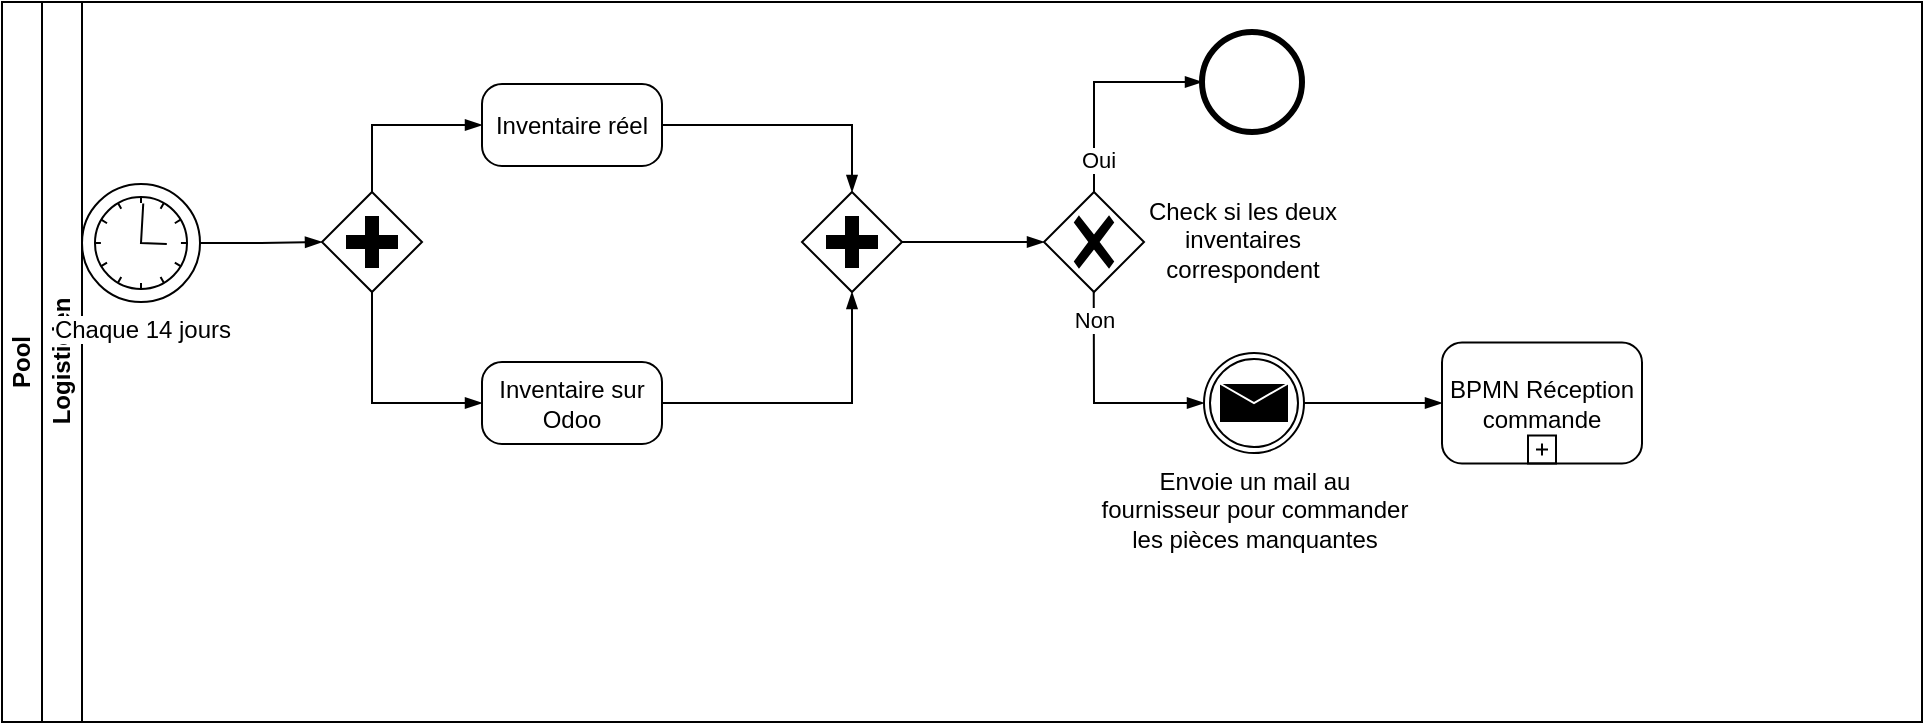 <mxfile version="22.1.11" type="github">
  <diagram id="FU7NUu3CbukTYbxRIidO" name="Page-1">
    <mxGraphModel dx="1434" dy="780" grid="1" gridSize="10" guides="1" tooltips="1" connect="1" arrows="1" fold="1" page="1" pageScale="1" pageWidth="827" pageHeight="1169" math="0" shadow="0">
      <root>
        <mxCell id="0" />
        <mxCell id="1" parent="0" />
        <mxCell id="L5Kj5VrWHoerJ_uzMM_--1" value="Pool" style="swimlane;html=1;childLayout=stackLayout;resizeParent=1;resizeParentMax=0;horizontal=0;startSize=20;horizontalStack=0;whiteSpace=wrap;" parent="1" vertex="1">
          <mxGeometry width="960" height="360" as="geometry" />
        </mxCell>
        <mxCell id="L5Kj5VrWHoerJ_uzMM_--2" value="Logisticien" style="swimlane;html=1;startSize=20;horizontal=0;" parent="L5Kj5VrWHoerJ_uzMM_--1" vertex="1">
          <mxGeometry x="20" width="940" height="360" as="geometry" />
        </mxCell>
        <mxCell id="L5Kj5VrWHoerJ_uzMM_--7" value="Chaque 14 jours" style="points=[[0.145,0.145,0],[0.5,0,0],[0.855,0.145,0],[1,0.5,0],[0.855,0.855,0],[0.5,1,0],[0.145,0.855,0],[0,0.5,0]];shape=mxgraph.bpmn.event;html=1;verticalLabelPosition=bottom;labelBackgroundColor=#ffffff;verticalAlign=top;align=center;perimeter=ellipsePerimeter;outlineConnect=0;aspect=fixed;outline=standard;symbol=timer;" parent="L5Kj5VrWHoerJ_uzMM_--2" vertex="1">
          <mxGeometry x="20" y="91" width="59" height="59" as="geometry" />
        </mxCell>
        <mxCell id="L5Kj5VrWHoerJ_uzMM_--8" value="" style="points=[[0.25,0.25,0],[0.5,0,0],[0.75,0.25,0],[1,0.5,0],[0.75,0.75,0],[0.5,1,0],[0.25,0.75,0],[0,0.5,0]];shape=mxgraph.bpmn.gateway2;html=1;verticalLabelPosition=bottom;labelBackgroundColor=#ffffff;verticalAlign=top;align=center;perimeter=rhombusPerimeter;outlineConnect=0;outline=none;symbol=none;gwType=parallel;" parent="L5Kj5VrWHoerJ_uzMM_--2" vertex="1">
          <mxGeometry x="140" y="95" width="50" height="50" as="geometry" />
        </mxCell>
        <mxCell id="L5Kj5VrWHoerJ_uzMM_--9" value="" style="points=[[0.25,0.25,0],[0.5,0,0],[0.75,0.25,0],[1,0.5,0],[0.75,0.75,0],[0.5,1,0],[0.25,0.75,0],[0,0.5,0]];shape=mxgraph.bpmn.gateway2;html=1;verticalLabelPosition=bottom;labelBackgroundColor=#ffffff;verticalAlign=top;align=center;perimeter=rhombusPerimeter;outlineConnect=0;outline=none;symbol=none;gwType=parallel;" parent="L5Kj5VrWHoerJ_uzMM_--2" vertex="1">
          <mxGeometry x="380" y="95" width="50" height="50" as="geometry" />
        </mxCell>
        <mxCell id="L5Kj5VrWHoerJ_uzMM_--12" value="Inventaire réel" style="points=[[0.25,0,0],[0.5,0,0],[0.75,0,0],[1,0.25,0],[1,0.5,0],[1,0.75,0],[0.75,1,0],[0.5,1,0],[0.25,1,0],[0,0.75,0],[0,0.5,0],[0,0.25,0]];shape=mxgraph.bpmn.task;whiteSpace=wrap;rectStyle=rounded;size=10;html=1;container=1;expand=0;collapsible=0;taskMarker=abstract;" parent="L5Kj5VrWHoerJ_uzMM_--2" vertex="1">
          <mxGeometry x="220" y="41" width="90" height="41" as="geometry" />
        </mxCell>
        <mxCell id="L5Kj5VrWHoerJ_uzMM_--13" value="Inventaire sur Odoo" style="points=[[0.25,0,0],[0.5,0,0],[0.75,0,0],[1,0.25,0],[1,0.5,0],[1,0.75,0],[0.75,1,0],[0.5,1,0],[0.25,1,0],[0,0.75,0],[0,0.5,0],[0,0.25,0]];shape=mxgraph.bpmn.task;whiteSpace=wrap;rectStyle=rounded;size=10;html=1;container=1;expand=0;collapsible=0;taskMarker=abstract;" parent="L5Kj5VrWHoerJ_uzMM_--2" vertex="1">
          <mxGeometry x="220" y="180" width="90" height="41" as="geometry" />
        </mxCell>
        <mxCell id="L5Kj5VrWHoerJ_uzMM_--14" value="" style="edgeStyle=elbowEdgeStyle;fontSize=12;html=1;endArrow=blockThin;endFill=1;rounded=0;entryX=0;entryY=0.5;entryDx=0;entryDy=0;entryPerimeter=0;exitX=0.5;exitY=0;exitDx=0;exitDy=0;exitPerimeter=0;" parent="L5Kj5VrWHoerJ_uzMM_--2" source="L5Kj5VrWHoerJ_uzMM_--8" target="L5Kj5VrWHoerJ_uzMM_--12" edge="1">
          <mxGeometry width="160" relative="1" as="geometry">
            <mxPoint x="164.66" y="95" as="sourcePoint" />
            <mxPoint x="164.66" y="25" as="targetPoint" />
            <Array as="points">
              <mxPoint x="165" y="70" />
            </Array>
          </mxGeometry>
        </mxCell>
        <mxCell id="L5Kj5VrWHoerJ_uzMM_--15" value="" style="edgeStyle=elbowEdgeStyle;fontSize=12;html=1;endArrow=blockThin;endFill=1;rounded=0;entryX=0;entryY=0.5;entryDx=0;entryDy=0;entryPerimeter=0;exitX=0.5;exitY=1;exitDx=0;exitDy=0;exitPerimeter=0;" parent="L5Kj5VrWHoerJ_uzMM_--2" source="L5Kj5VrWHoerJ_uzMM_--8" target="L5Kj5VrWHoerJ_uzMM_--13" edge="1">
          <mxGeometry width="160" relative="1" as="geometry">
            <mxPoint x="164.66" y="145" as="sourcePoint" />
            <mxPoint x="210" y="200" as="targetPoint" />
            <Array as="points">
              <mxPoint x="165" y="200" />
            </Array>
          </mxGeometry>
        </mxCell>
        <mxCell id="L5Kj5VrWHoerJ_uzMM_--16" value="" style="edgeStyle=elbowEdgeStyle;fontSize=12;html=1;endArrow=blockThin;endFill=1;rounded=0;entryX=0.5;entryY=0;entryDx=0;entryDy=0;entryPerimeter=0;exitX=1;exitY=0.5;exitDx=0;exitDy=0;exitPerimeter=0;" parent="L5Kj5VrWHoerJ_uzMM_--2" source="L5Kj5VrWHoerJ_uzMM_--12" target="L5Kj5VrWHoerJ_uzMM_--9" edge="1">
          <mxGeometry width="160" relative="1" as="geometry">
            <mxPoint x="310" y="40" as="sourcePoint" />
            <mxPoint x="410" y="70" as="targetPoint" />
            <Array as="points">
              <mxPoint x="405" y="70" />
            </Array>
          </mxGeometry>
        </mxCell>
        <mxCell id="L5Kj5VrWHoerJ_uzMM_--17" value="" style="edgeStyle=elbowEdgeStyle;fontSize=12;html=1;endArrow=blockThin;endFill=1;rounded=0;entryX=0.5;entryY=1;entryDx=0;entryDy=0;entryPerimeter=0;exitX=1;exitY=0.5;exitDx=0;exitDy=0;exitPerimeter=0;" parent="L5Kj5VrWHoerJ_uzMM_--2" source="L5Kj5VrWHoerJ_uzMM_--13" target="L5Kj5VrWHoerJ_uzMM_--9" edge="1">
          <mxGeometry width="160" relative="1" as="geometry">
            <mxPoint x="330" y="200" as="sourcePoint" />
            <mxPoint x="405" y="255" as="targetPoint" />
            <Array as="points">
              <mxPoint x="405" y="190" />
            </Array>
          </mxGeometry>
        </mxCell>
        <mxCell id="L5Kj5VrWHoerJ_uzMM_--18" value="" style="edgeStyle=elbowEdgeStyle;fontSize=12;html=1;endArrow=blockThin;endFill=1;rounded=0;entryX=0;entryY=0.5;entryDx=0;entryDy=0;entryPerimeter=0;exitX=1;exitY=0.5;exitDx=0;exitDy=0;exitPerimeter=0;" parent="L5Kj5VrWHoerJ_uzMM_--2" source="L5Kj5VrWHoerJ_uzMM_--7" target="L5Kj5VrWHoerJ_uzMM_--8" edge="1">
          <mxGeometry width="160" relative="1" as="geometry">
            <mxPoint x="81" y="120.66" as="sourcePoint" />
            <mxPoint x="131" y="120.66" as="targetPoint" />
          </mxGeometry>
        </mxCell>
        <mxCell id="L5Kj5VrWHoerJ_uzMM_--19" value="" style="edgeStyle=elbowEdgeStyle;fontSize=12;html=1;endArrow=blockThin;endFill=1;rounded=0;exitX=1;exitY=0.5;exitDx=0;exitDy=0;exitPerimeter=0;entryX=0;entryY=0.5;entryDx=0;entryDy=0;entryPerimeter=0;" parent="L5Kj5VrWHoerJ_uzMM_--2" source="L5Kj5VrWHoerJ_uzMM_--9" target="L5Kj5VrWHoerJ_uzMM_--21" edge="1">
          <mxGeometry width="160" relative="1" as="geometry">
            <mxPoint x="460" y="120" as="sourcePoint" />
            <mxPoint x="470" y="121" as="targetPoint" />
          </mxGeometry>
        </mxCell>
        <mxCell id="L5Kj5VrWHoerJ_uzMM_--21" value="" style="points=[[0.25,0.25,0],[0.5,0,0],[0.75,0.25,0],[1,0.5,0],[0.75,0.75,0],[0.5,1,0],[0.25,0.75,0],[0,0.5,0]];shape=mxgraph.bpmn.gateway2;html=1;verticalLabelPosition=bottom;labelBackgroundColor=#ffffff;verticalAlign=top;align=center;perimeter=rhombusPerimeter;outlineConnect=0;outline=none;symbol=none;gwType=exclusive;" parent="L5Kj5VrWHoerJ_uzMM_--2" vertex="1">
          <mxGeometry x="501" y="95" width="50" height="50" as="geometry" />
        </mxCell>
        <mxCell id="L5Kj5VrWHoerJ_uzMM_--22" value="" style="edgeStyle=elbowEdgeStyle;fontSize=12;html=1;endArrow=blockThin;endFill=1;rounded=0;exitX=0.5;exitY=0;exitDx=0;exitDy=0;exitPerimeter=0;entryX=0;entryY=0.5;entryDx=0;entryDy=0;entryPerimeter=0;" parent="L5Kj5VrWHoerJ_uzMM_--2" source="L5Kj5VrWHoerJ_uzMM_--21" target="L5Kj5VrWHoerJ_uzMM_--28" edge="1">
          <mxGeometry width="160" relative="1" as="geometry">
            <mxPoint x="525.71" y="95" as="sourcePoint" />
            <mxPoint x="580" y="40" as="targetPoint" />
            <Array as="points">
              <mxPoint x="526" y="60" />
            </Array>
          </mxGeometry>
        </mxCell>
        <mxCell id="L5Kj5VrWHoerJ_uzMM_--26" value="Oui" style="edgeLabel;html=1;align=center;verticalAlign=middle;resizable=0;points=[];" parent="L5Kj5VrWHoerJ_uzMM_--22" vertex="1" connectable="0">
          <mxGeometry x="-0.709" y="-2" relative="1" as="geometry">
            <mxPoint as="offset" />
          </mxGeometry>
        </mxCell>
        <mxCell id="L5Kj5VrWHoerJ_uzMM_--25" value="Check si les deux inventaires correspondent" style="text;html=1;strokeColor=none;fillColor=none;align=center;verticalAlign=middle;whiteSpace=wrap;rounded=0;" parent="L5Kj5VrWHoerJ_uzMM_--2" vertex="1">
          <mxGeometry x="551" y="91" width="99" height="55" as="geometry" />
        </mxCell>
        <mxCell id="L5Kj5VrWHoerJ_uzMM_--27" value="" style="edgeStyle=elbowEdgeStyle;fontSize=12;html=1;endArrow=blockThin;endFill=1;rounded=0;entryX=0;entryY=0.5;entryDx=0;entryDy=0;entryPerimeter=0;" parent="L5Kj5VrWHoerJ_uzMM_--2" edge="1" target="NR4zUhr10bE3IYaZvfh--1">
          <mxGeometry width="160" relative="1" as="geometry">
            <mxPoint x="525.86" y="145" as="sourcePoint" />
            <mxPoint x="580" y="200" as="targetPoint" />
            <Array as="points">
              <mxPoint x="526" y="200" />
            </Array>
          </mxGeometry>
        </mxCell>
        <mxCell id="L5Kj5VrWHoerJ_uzMM_--29" value="Non" style="edgeLabel;html=1;align=center;verticalAlign=middle;resizable=0;points=[];" parent="L5Kj5VrWHoerJ_uzMM_--27" vertex="1" connectable="0">
          <mxGeometry x="-0.759" relative="1" as="geometry">
            <mxPoint as="offset" />
          </mxGeometry>
        </mxCell>
        <mxCell id="L5Kj5VrWHoerJ_uzMM_--28" value="" style="points=[[0.145,0.145,0],[0.5,0,0],[0.855,0.145,0],[1,0.5,0],[0.855,0.855,0],[0.5,1,0],[0.145,0.855,0],[0,0.5,0]];shape=mxgraph.bpmn.event;html=1;verticalLabelPosition=bottom;labelBackgroundColor=#ffffff;verticalAlign=top;align=center;perimeter=ellipsePerimeter;outlineConnect=0;aspect=fixed;outline=end;symbol=terminate2;" parent="L5Kj5VrWHoerJ_uzMM_--2" vertex="1">
          <mxGeometry x="580" y="15" width="50" height="50" as="geometry" />
        </mxCell>
        <mxCell id="NR4zUhr10bE3IYaZvfh--1" value="Envoie un mail au &lt;br&gt;fournisseur pour commander &lt;br&gt;les pièces manquantes" style="points=[[0.145,0.145,0],[0.5,0,0],[0.855,0.145,0],[1,0.5,0],[0.855,0.855,0],[0.5,1,0],[0.145,0.855,0],[0,0.5,0]];shape=mxgraph.bpmn.event;html=1;verticalLabelPosition=bottom;labelBackgroundColor=#ffffff;verticalAlign=top;align=center;perimeter=ellipsePerimeter;outlineConnect=0;aspect=fixed;outline=throwing;symbol=message;" vertex="1" parent="L5Kj5VrWHoerJ_uzMM_--2">
          <mxGeometry x="581" y="175.5" width="50" height="50" as="geometry" />
        </mxCell>
        <mxCell id="NR4zUhr10bE3IYaZvfh--2" value="BPMN Réception commande" style="points=[[0.25,0,0],[0.5,0,0],[0.75,0,0],[1,0.25,0],[1,0.5,0],[1,0.75,0],[0.75,1,0],[0.5,1,0],[0.25,1,0],[0,0.75,0],[0,0.5,0],[0,0.25,0]];shape=mxgraph.bpmn.task;whiteSpace=wrap;rectStyle=rounded;size=10;html=1;container=1;expand=0;collapsible=0;taskMarker=abstract;isLoopSub=1;" vertex="1" parent="L5Kj5VrWHoerJ_uzMM_--2">
          <mxGeometry x="700" y="170.25" width="100" height="60.5" as="geometry" />
        </mxCell>
        <mxCell id="NR4zUhr10bE3IYaZvfh--3" value="" style="edgeStyle=elbowEdgeStyle;fontSize=12;html=1;endArrow=blockThin;endFill=1;rounded=0;entryX=0;entryY=0.5;entryDx=0;entryDy=0;entryPerimeter=0;exitX=1;exitY=0.5;exitDx=0;exitDy=0;exitPerimeter=0;" edge="1" parent="L5Kj5VrWHoerJ_uzMM_--2" source="NR4zUhr10bE3IYaZvfh--1" target="NR4zUhr10bE3IYaZvfh--2">
          <mxGeometry width="160" relative="1" as="geometry">
            <mxPoint x="640" y="200" as="sourcePoint" />
            <mxPoint x="690" y="200" as="targetPoint" />
          </mxGeometry>
        </mxCell>
      </root>
    </mxGraphModel>
  </diagram>
</mxfile>
